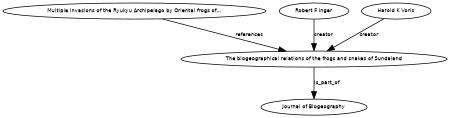 digraph G {
size="3,3";
node [fontsize=7, fontname="Helvetica"];
edge [fontsize=7, fontname="Helvetica"];
node0 [label="The biogeographical relations of the frogs and snakes of Sundaland", width=0.27433100247,height=0.27433100247];
node1 [label="Multiple invasions of the Ryukyu Archipelago by Oriental frogs of...", width=0.27433100247,height=0.27433100247];
node2 [label="Robert F Inger", width=0.27433100247,height=0.27433100247];
node3 [label="Harold K Voris", width=0.27433100247,height=0.27433100247];
node4 [label="Journal of Biogeography", width=0.27433100247,height=0.27433100247];
node1 -> node0 [label="references"];
node2 -> node0 [label="creator"];
node3 -> node0 [label="creator"];
node0 -> node4 [label="is_part_of"];
}

